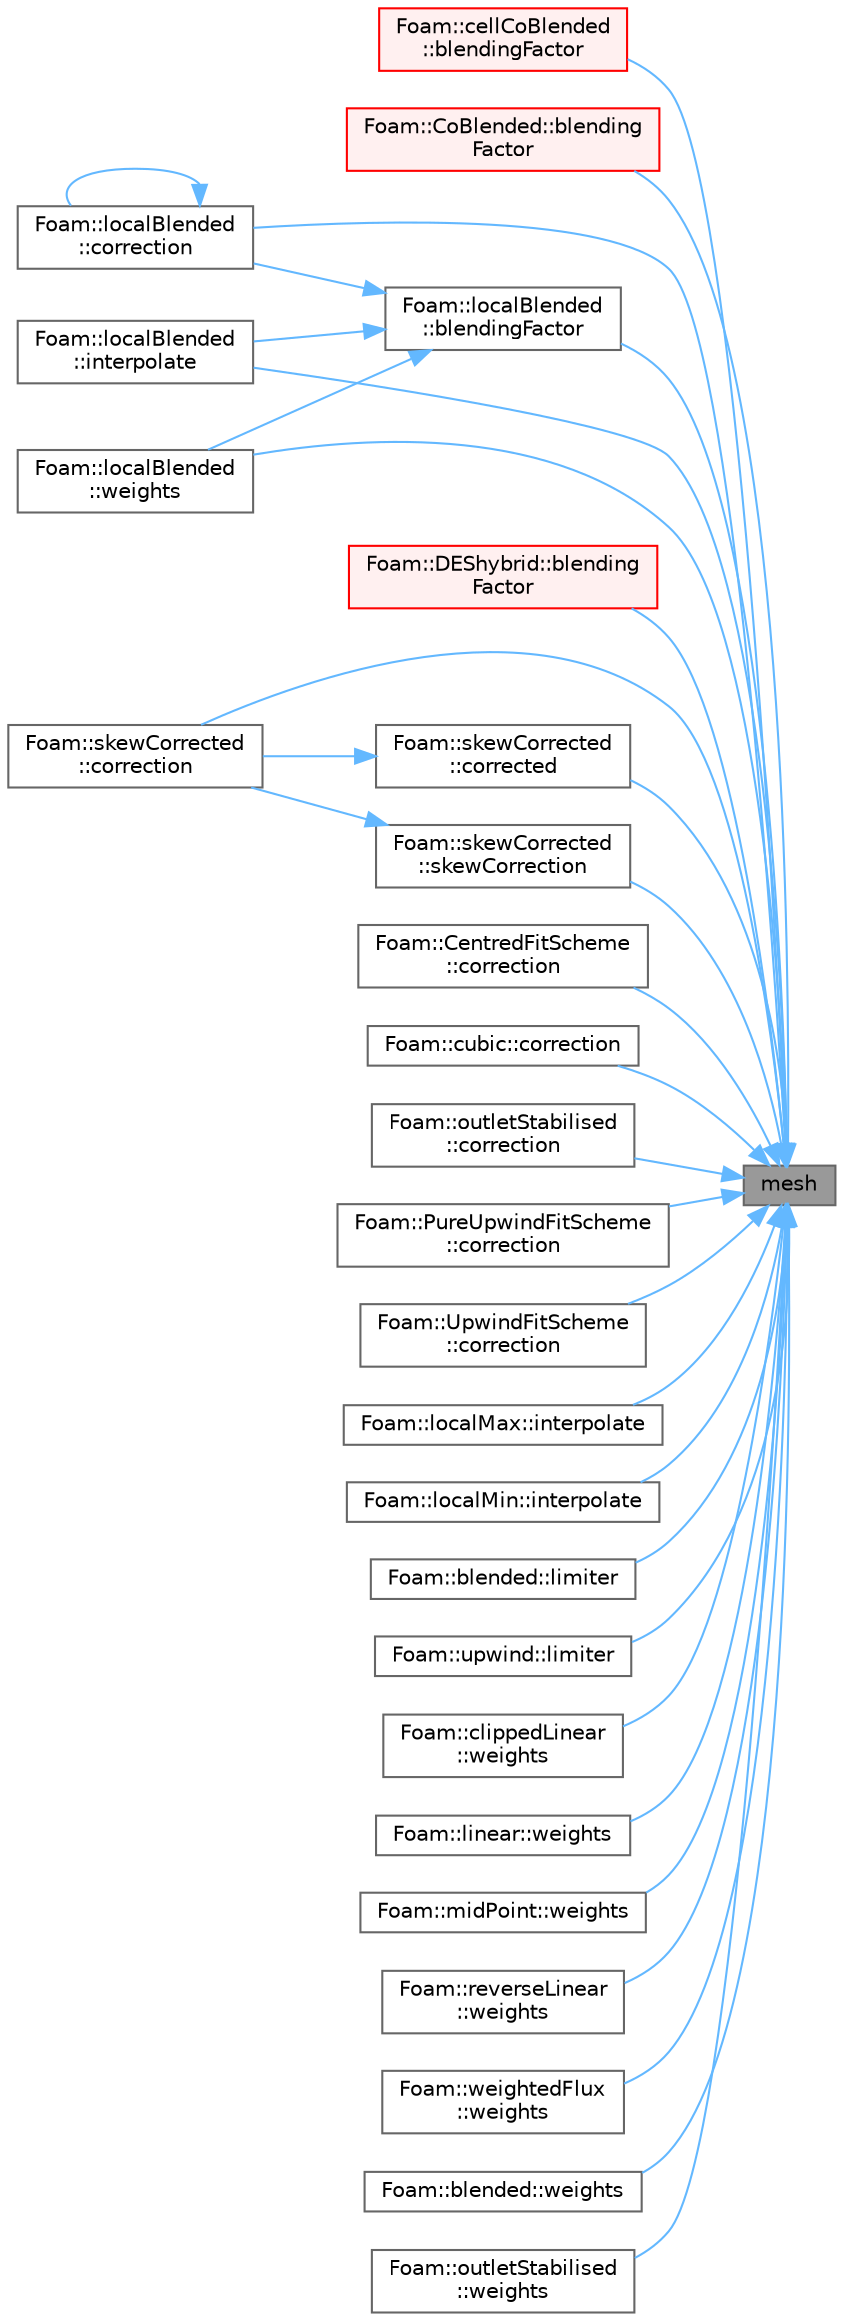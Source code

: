 digraph "mesh"
{
 // LATEX_PDF_SIZE
  bgcolor="transparent";
  edge [fontname=Helvetica,fontsize=10,labelfontname=Helvetica,labelfontsize=10];
  node [fontname=Helvetica,fontsize=10,shape=box,height=0.2,width=0.4];
  rankdir="RL";
  Node1 [id="Node000001",label="mesh",height=0.2,width=0.4,color="gray40", fillcolor="grey60", style="filled", fontcolor="black",tooltip=" "];
  Node1 -> Node2 [id="edge1_Node000001_Node000002",dir="back",color="steelblue1",style="solid",tooltip=" "];
  Node2 [id="Node000002",label="Foam::cellCoBlended\l::blendingFactor",height=0.2,width=0.4,color="red", fillcolor="#FFF0F0", style="filled",URL="$classFoam_1_1cellCoBlended.html#ae927af6b3fadd79fc8c5543245d76242",tooltip=" "];
  Node1 -> Node6 [id="edge2_Node000001_Node000006",dir="back",color="steelblue1",style="solid",tooltip=" "];
  Node6 [id="Node000006",label="Foam::CoBlended::blending\lFactor",height=0.2,width=0.4,color="red", fillcolor="#FFF0F0", style="filled",URL="$classFoam_1_1CoBlended.html#ae927af6b3fadd79fc8c5543245d76242",tooltip=" "];
  Node1 -> Node10 [id="edge3_Node000001_Node000010",dir="back",color="steelblue1",style="solid",tooltip=" "];
  Node10 [id="Node000010",label="Foam::localBlended\l::blendingFactor",height=0.2,width=0.4,color="grey40", fillcolor="white", style="filled",URL="$classFoam_1_1localBlended.html#ae927af6b3fadd79fc8c5543245d76242",tooltip=" "];
  Node10 -> Node11 [id="edge4_Node000010_Node000011",dir="back",color="steelblue1",style="solid",tooltip=" "];
  Node11 [id="Node000011",label="Foam::localBlended\l::correction",height=0.2,width=0.4,color="grey40", fillcolor="white", style="filled",URL="$classFoam_1_1localBlended.html#a9c79cff1f5952f2e865730d39bf9b2fe",tooltip=" "];
  Node11 -> Node11 [id="edge5_Node000011_Node000011",dir="back",color="steelblue1",style="solid",tooltip=" "];
  Node10 -> Node12 [id="edge6_Node000010_Node000012",dir="back",color="steelblue1",style="solid",tooltip=" "];
  Node12 [id="Node000012",label="Foam::localBlended\l::interpolate",height=0.2,width=0.4,color="grey40", fillcolor="white", style="filled",URL="$classFoam_1_1localBlended.html#ab035bb9b9690d329b1d5f4c8e0bdf569",tooltip=" "];
  Node10 -> Node13 [id="edge7_Node000010_Node000013",dir="back",color="steelblue1",style="solid",tooltip=" "];
  Node13 [id="Node000013",label="Foam::localBlended\l::weights",height=0.2,width=0.4,color="grey40", fillcolor="white", style="filled",URL="$classFoam_1_1localBlended.html#a714f951f747788eab2252ad315bb0d4f",tooltip=" "];
  Node1 -> Node14 [id="edge8_Node000001_Node000014",dir="back",color="steelblue1",style="solid",tooltip=" "];
  Node14 [id="Node000014",label="Foam::DEShybrid::blending\lFactor",height=0.2,width=0.4,color="red", fillcolor="#FFF0F0", style="filled",URL="$classFoam_1_1DEShybrid.html#ae927af6b3fadd79fc8c5543245d76242",tooltip=" "];
  Node1 -> Node18 [id="edge9_Node000001_Node000018",dir="back",color="steelblue1",style="solid",tooltip=" "];
  Node18 [id="Node000018",label="Foam::skewCorrected\l::corrected",height=0.2,width=0.4,color="grey40", fillcolor="white", style="filled",URL="$classFoam_1_1skewCorrected.html#a09ea734bf81e6dc77b1347909d536fc1",tooltip=" "];
  Node18 -> Node19 [id="edge10_Node000018_Node000019",dir="back",color="steelblue1",style="solid",tooltip=" "];
  Node19 [id="Node000019",label="Foam::skewCorrected\l::correction",height=0.2,width=0.4,color="grey40", fillcolor="white", style="filled",URL="$classFoam_1_1skewCorrected.html#a9c79cff1f5952f2e865730d39bf9b2fe",tooltip=" "];
  Node1 -> Node20 [id="edge11_Node000001_Node000020",dir="back",color="steelblue1",style="solid",tooltip=" "];
  Node20 [id="Node000020",label="Foam::CentredFitScheme\l::correction",height=0.2,width=0.4,color="grey40", fillcolor="white", style="filled",URL="$classFoam_1_1CentredFitScheme.html#a9c79cff1f5952f2e865730d39bf9b2fe",tooltip=" "];
  Node1 -> Node21 [id="edge12_Node000001_Node000021",dir="back",color="steelblue1",style="solid",tooltip=" "];
  Node21 [id="Node000021",label="Foam::cubic::correction",height=0.2,width=0.4,color="grey40", fillcolor="white", style="filled",URL="$classFoam_1_1cubic.html#a9c79cff1f5952f2e865730d39bf9b2fe",tooltip=" "];
  Node1 -> Node11 [id="edge13_Node000001_Node000011",dir="back",color="steelblue1",style="solid",tooltip=" "];
  Node1 -> Node22 [id="edge14_Node000001_Node000022",dir="back",color="steelblue1",style="solid",tooltip=" "];
  Node22 [id="Node000022",label="Foam::outletStabilised\l::correction",height=0.2,width=0.4,color="grey40", fillcolor="white", style="filled",URL="$classFoam_1_1outletStabilised.html#a9c79cff1f5952f2e865730d39bf9b2fe",tooltip=" "];
  Node1 -> Node23 [id="edge15_Node000001_Node000023",dir="back",color="steelblue1",style="solid",tooltip=" "];
  Node23 [id="Node000023",label="Foam::PureUpwindFitScheme\l::correction",height=0.2,width=0.4,color="grey40", fillcolor="white", style="filled",URL="$classFoam_1_1PureUpwindFitScheme.html#a9c79cff1f5952f2e865730d39bf9b2fe",tooltip=" "];
  Node1 -> Node19 [id="edge16_Node000001_Node000019",dir="back",color="steelblue1",style="solid",tooltip=" "];
  Node1 -> Node24 [id="edge17_Node000001_Node000024",dir="back",color="steelblue1",style="solid",tooltip=" "];
  Node24 [id="Node000024",label="Foam::UpwindFitScheme\l::correction",height=0.2,width=0.4,color="grey40", fillcolor="white", style="filled",URL="$classFoam_1_1UpwindFitScheme.html#a9c79cff1f5952f2e865730d39bf9b2fe",tooltip=" "];
  Node1 -> Node12 [id="edge18_Node000001_Node000012",dir="back",color="steelblue1",style="solid",tooltip=" "];
  Node1 -> Node25 [id="edge19_Node000001_Node000025",dir="back",color="steelblue1",style="solid",tooltip=" "];
  Node25 [id="Node000025",label="Foam::localMax::interpolate",height=0.2,width=0.4,color="grey40", fillcolor="white", style="filled",URL="$classFoam_1_1localMax.html#a14baa45feb00a202a32c820e0fc2e28a",tooltip=" "];
  Node1 -> Node26 [id="edge20_Node000001_Node000026",dir="back",color="steelblue1",style="solid",tooltip=" "];
  Node26 [id="Node000026",label="Foam::localMin::interpolate",height=0.2,width=0.4,color="grey40", fillcolor="white", style="filled",URL="$classFoam_1_1localMin.html#a14baa45feb00a202a32c820e0fc2e28a",tooltip=" "];
  Node1 -> Node27 [id="edge21_Node000001_Node000027",dir="back",color="steelblue1",style="solid",tooltip=" "];
  Node27 [id="Node000027",label="Foam::blended::limiter",height=0.2,width=0.4,color="grey40", fillcolor="white", style="filled",URL="$classFoam_1_1blended.html#acff3ea96fb8afd6b02ebf8b053a9bdf4",tooltip=" "];
  Node1 -> Node28 [id="edge22_Node000001_Node000028",dir="back",color="steelblue1",style="solid",tooltip=" "];
  Node28 [id="Node000028",label="Foam::upwind::limiter",height=0.2,width=0.4,color="grey40", fillcolor="white", style="filled",URL="$classFoam_1_1upwind.html#acff3ea96fb8afd6b02ebf8b053a9bdf4",tooltip=" "];
  Node1 -> Node29 [id="edge23_Node000001_Node000029",dir="back",color="steelblue1",style="solid",tooltip=" "];
  Node29 [id="Node000029",label="Foam::skewCorrected\l::skewCorrection",height=0.2,width=0.4,color="grey40", fillcolor="white", style="filled",URL="$classFoam_1_1skewCorrected.html#ad4d54c68cfc049cbf75cd41d3547c266",tooltip=" "];
  Node29 -> Node19 [id="edge24_Node000029_Node000019",dir="back",color="steelblue1",style="solid",tooltip=" "];
  Node1 -> Node30 [id="edge25_Node000001_Node000030",dir="back",color="steelblue1",style="solid",tooltip=" "];
  Node30 [id="Node000030",label="Foam::clippedLinear\l::weights",height=0.2,width=0.4,color="grey40", fillcolor="white", style="filled",URL="$classFoam_1_1clippedLinear.html#af1c19a376a113abb7b5eba47075116d3",tooltip=" "];
  Node1 -> Node31 [id="edge26_Node000001_Node000031",dir="back",color="steelblue1",style="solid",tooltip=" "];
  Node31 [id="Node000031",label="Foam::linear::weights",height=0.2,width=0.4,color="grey40", fillcolor="white", style="filled",URL="$classFoam_1_1linear.html#af1c19a376a113abb7b5eba47075116d3",tooltip=" "];
  Node1 -> Node32 [id="edge27_Node000001_Node000032",dir="back",color="steelblue1",style="solid",tooltip=" "];
  Node32 [id="Node000032",label="Foam::midPoint::weights",height=0.2,width=0.4,color="grey40", fillcolor="white", style="filled",URL="$classFoam_1_1midPoint.html#af1c19a376a113abb7b5eba47075116d3",tooltip=" "];
  Node1 -> Node33 [id="edge28_Node000001_Node000033",dir="back",color="steelblue1",style="solid",tooltip=" "];
  Node33 [id="Node000033",label="Foam::reverseLinear\l::weights",height=0.2,width=0.4,color="grey40", fillcolor="white", style="filled",URL="$classFoam_1_1reverseLinear.html#af1c19a376a113abb7b5eba47075116d3",tooltip=" "];
  Node1 -> Node34 [id="edge29_Node000001_Node000034",dir="back",color="steelblue1",style="solid",tooltip=" "];
  Node34 [id="Node000034",label="Foam::weightedFlux\l::weights",height=0.2,width=0.4,color="grey40", fillcolor="white", style="filled",URL="$classFoam_1_1weightedFlux.html#af1c19a376a113abb7b5eba47075116d3",tooltip=" "];
  Node1 -> Node35 [id="edge30_Node000001_Node000035",dir="back",color="steelblue1",style="solid",tooltip=" "];
  Node35 [id="Node000035",label="Foam::blended::weights",height=0.2,width=0.4,color="grey40", fillcolor="white", style="filled",URL="$classFoam_1_1blended.html#ae118b0d95e252078324b00004ef362ef",tooltip=" "];
  Node1 -> Node13 [id="edge31_Node000001_Node000013",dir="back",color="steelblue1",style="solid",tooltip=" "];
  Node1 -> Node36 [id="edge32_Node000001_Node000036",dir="back",color="steelblue1",style="solid",tooltip=" "];
  Node36 [id="Node000036",label="Foam::outletStabilised\l::weights",height=0.2,width=0.4,color="grey40", fillcolor="white", style="filled",URL="$classFoam_1_1outletStabilised.html#a714f951f747788eab2252ad315bb0d4f",tooltip=" "];
}
